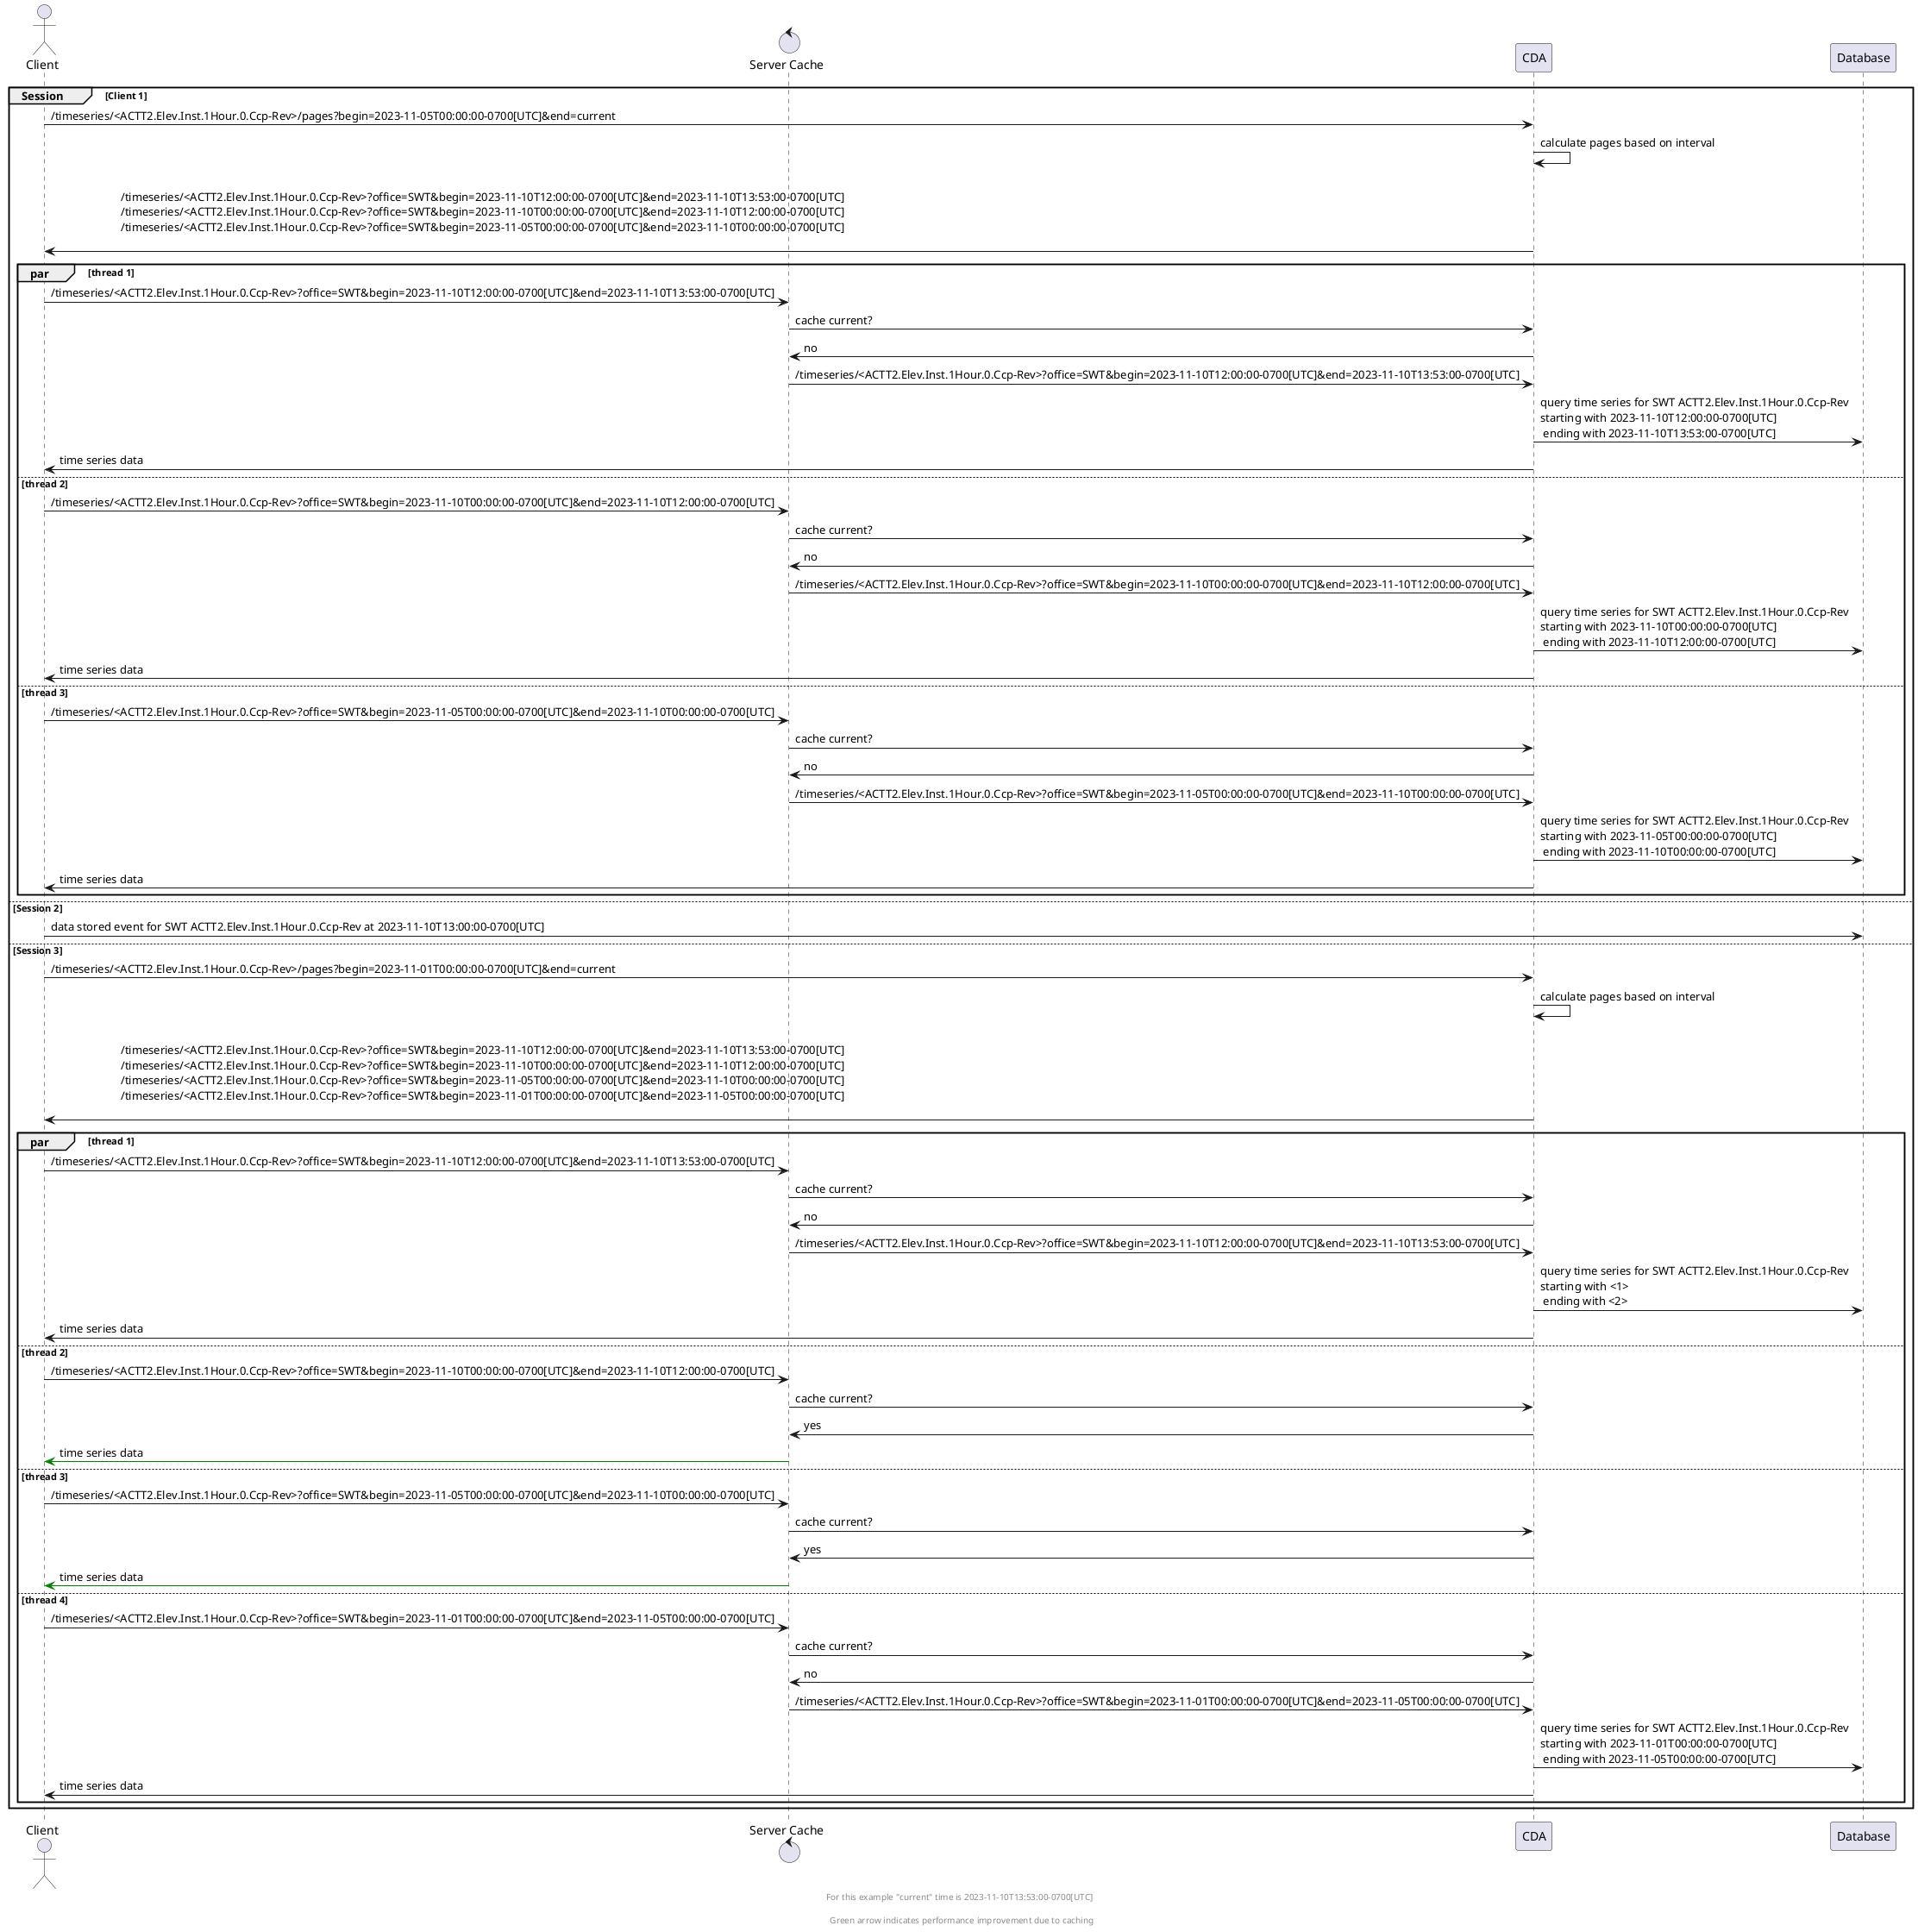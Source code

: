 @startuml
'https://plantuml.com/sequence-diagram

actor Client as "Client"
control ReverseProxy as "Server Cache"
group Session [Client 1]
    Client -> CDA: /timeseries/<ACTT2.Elev.Inst.1Hour.0.Ccp-Rev>/pages?begin=2023-11-05T00:00:00-0700[UTC]&end=current
    CDA -> CDA: calculate pages based on interval
    CDA -> Client: \n \
                    /timeseries/<ACTT2.Elev.Inst.1Hour.0.Ccp-Rev>?office=SWT&begin=2023-11-10T12:00:00-0700[UTC]&end=2023-11-10T13:53:00-0700[UTC]\n \
                    /timeseries/<ACTT2.Elev.Inst.1Hour.0.Ccp-Rev>?office=SWT&begin=2023-11-10T00:00:00-0700[UTC]&end=2023-11-10T12:00:00-0700[UTC]\n \
                    /timeseries/<ACTT2.Elev.Inst.1Hour.0.Ccp-Rev>?office=SWT&begin=2023-11-05T00:00:00-0700[UTC]&end=2023-11-10T00:00:00-0700[UTC]\n
    par thread 1
        Client -> ReverseProxy: /timeseries/<ACTT2.Elev.Inst.1Hour.0.Ccp-Rev>?office=SWT&begin=2023-11-10T12:00:00-0700[UTC]&end=2023-11-10T13:53:00-0700[UTC]
        ReverseProxy -> CDA: cache current?
        CDA -> ReverseProxy: no
        ReverseProxy -> CDA: /timeseries/<ACTT2.Elev.Inst.1Hour.0.Ccp-Rev>?office=SWT&begin=2023-11-10T12:00:00-0700[UTC]&end=2023-11-10T13:53:00-0700[UTC]
        CDA -> Database: query time series for SWT ACTT2.Elev.Inst.1Hour.0.Ccp-Rev\nstarting with 2023-11-10T12:00:00-0700[UTC] \n ending with 2023-11-10T13:53:00-0700[UTC]
        CDA -> Client: time series data
    else thread 2
        Client -> ReverseProxy: /timeseries/<ACTT2.Elev.Inst.1Hour.0.Ccp-Rev>?office=SWT&begin=2023-11-10T00:00:00-0700[UTC]&end=2023-11-10T12:00:00-0700[UTC]
        ReverseProxy -> CDA: cache current?
        CDA -> ReverseProxy: no
        ReverseProxy -> CDA: /timeseries/<ACTT2.Elev.Inst.1Hour.0.Ccp-Rev>?office=SWT&begin=2023-11-10T00:00:00-0700[UTC]&end=2023-11-10T12:00:00-0700[UTC]
        CDA -> Database: query time series for SWT ACTT2.Elev.Inst.1Hour.0.Ccp-Rev\nstarting with 2023-11-10T00:00:00-0700[UTC] \n ending with 2023-11-10T12:00:00-0700[UTC]
        CDA -> Client: time series data
    else thread 3
        Client -> ReverseProxy: /timeseries/<ACTT2.Elev.Inst.1Hour.0.Ccp-Rev>?office=SWT&begin=2023-11-05T00:00:00-0700[UTC]&end=2023-11-10T00:00:00-0700[UTC]
        ReverseProxy -> CDA: cache current?
        CDA -> ReverseProxy: no
        ReverseProxy -> CDA: /timeseries/<ACTT2.Elev.Inst.1Hour.0.Ccp-Rev>?office=SWT&begin=2023-11-05T00:00:00-0700[UTC]&end=2023-11-10T00:00:00-0700[UTC]
        CDA -> Database: query time series for SWT ACTT2.Elev.Inst.1Hour.0.Ccp-Rev\nstarting with 2023-11-05T00:00:00-0700[UTC] \n ending with 2023-11-10T00:00:00-0700[UTC]
        CDA -> Client: time series data
    end
else Session 2
    Client -> Database: data stored event for SWT ACTT2.Elev.Inst.1Hour.0.Ccp-Rev at 2023-11-10T13:00:00-0700[UTC]
else Session 3
    Client -> CDA: /timeseries/<ACTT2.Elev.Inst.1Hour.0.Ccp-Rev>/pages?begin=2023-11-01T00:00:00-0700[UTC]&end=current
    CDA -> CDA: calculate pages based on interval
    CDA -> Client: \n \
                    /timeseries/<ACTT2.Elev.Inst.1Hour.0.Ccp-Rev>?office=SWT&begin=2023-11-10T12:00:00-0700[UTC]&end=2023-11-10T13:53:00-0700[UTC]\n \
                    /timeseries/<ACTT2.Elev.Inst.1Hour.0.Ccp-Rev>?office=SWT&begin=2023-11-10T00:00:00-0700[UTC]&end=2023-11-10T12:00:00-0700[UTC]\n \
                    /timeseries/<ACTT2.Elev.Inst.1Hour.0.Ccp-Rev>?office=SWT&begin=2023-11-05T00:00:00-0700[UTC]&end=2023-11-10T00:00:00-0700[UTC]\n \
                    /timeseries/<ACTT2.Elev.Inst.1Hour.0.Ccp-Rev>?office=SWT&begin=2023-11-01T00:00:00-0700[UTC]&end=2023-11-05T00:00:00-0700[UTC]\n
    par thread 1
        Client -> ReverseProxy: /timeseries/<ACTT2.Elev.Inst.1Hour.0.Ccp-Rev>?office=SWT&begin=2023-11-10T12:00:00-0700[UTC]&end=2023-11-10T13:53:00-0700[UTC]
        ReverseProxy -> CDA: cache current?
        CDA -> ReverseProxy: no
        ReverseProxy -> CDA: /timeseries/<ACTT2.Elev.Inst.1Hour.0.Ccp-Rev>?office=SWT&begin=2023-11-10T12:00:00-0700[UTC]&end=2023-11-10T13:53:00-0700[UTC]
        CDA -> Database: query time series for SWT ACTT2.Elev.Inst.1Hour.0.Ccp-Rev\nstarting with <1> \n ending with <2>
        CDA -> Client: time series data
    else thread 2
        Client -> ReverseProxy: /timeseries/<ACTT2.Elev.Inst.1Hour.0.Ccp-Rev>?office=SWT&begin=2023-11-10T00:00:00-0700[UTC]&end=2023-11-10T12:00:00-0700[UTC]
        ReverseProxy -> CDA: cache current?
        CDA -> ReverseProxy: yes
        ReverseProxy -[#green]> Client: time series data
    else thread 3
        Client -> ReverseProxy: /timeseries/<ACTT2.Elev.Inst.1Hour.0.Ccp-Rev>?office=SWT&begin=2023-11-05T00:00:00-0700[UTC]&end=2023-11-10T00:00:00-0700[UTC]
        ReverseProxy -> CDA: cache current?
        CDA -> ReverseProxy: yes
        ReverseProxy -[#green]> Client: time series data
    else thread 4
        Client -> ReverseProxy: /timeseries/<ACTT2.Elev.Inst.1Hour.0.Ccp-Rev>?office=SWT&begin=2023-11-01T00:00:00-0700[UTC]&end=2023-11-05T00:00:00-0700[UTC]
        ReverseProxy -> CDA: cache current?
        CDA -> ReverseProxy: no
        ReverseProxy -> CDA: /timeseries/<ACTT2.Elev.Inst.1Hour.0.Ccp-Rev>?office=SWT&begin=2023-11-01T00:00:00-0700[UTC]&end=2023-11-05T00:00:00-0700[UTC]
        CDA -> Database: query time series for SWT ACTT2.Elev.Inst.1Hour.0.Ccp-Rev\nstarting with 2023-11-01T00:00:00-0700[UTC] \n ending with 2023-11-05T00:00:00-0700[UTC]
        CDA -> Client: time series data
    end
end

footer For this example "current" time is 2023-11-10T13:53:00-0700[UTC] \n\n \
Green arrow indicates performance improvement due to caching
@enduml